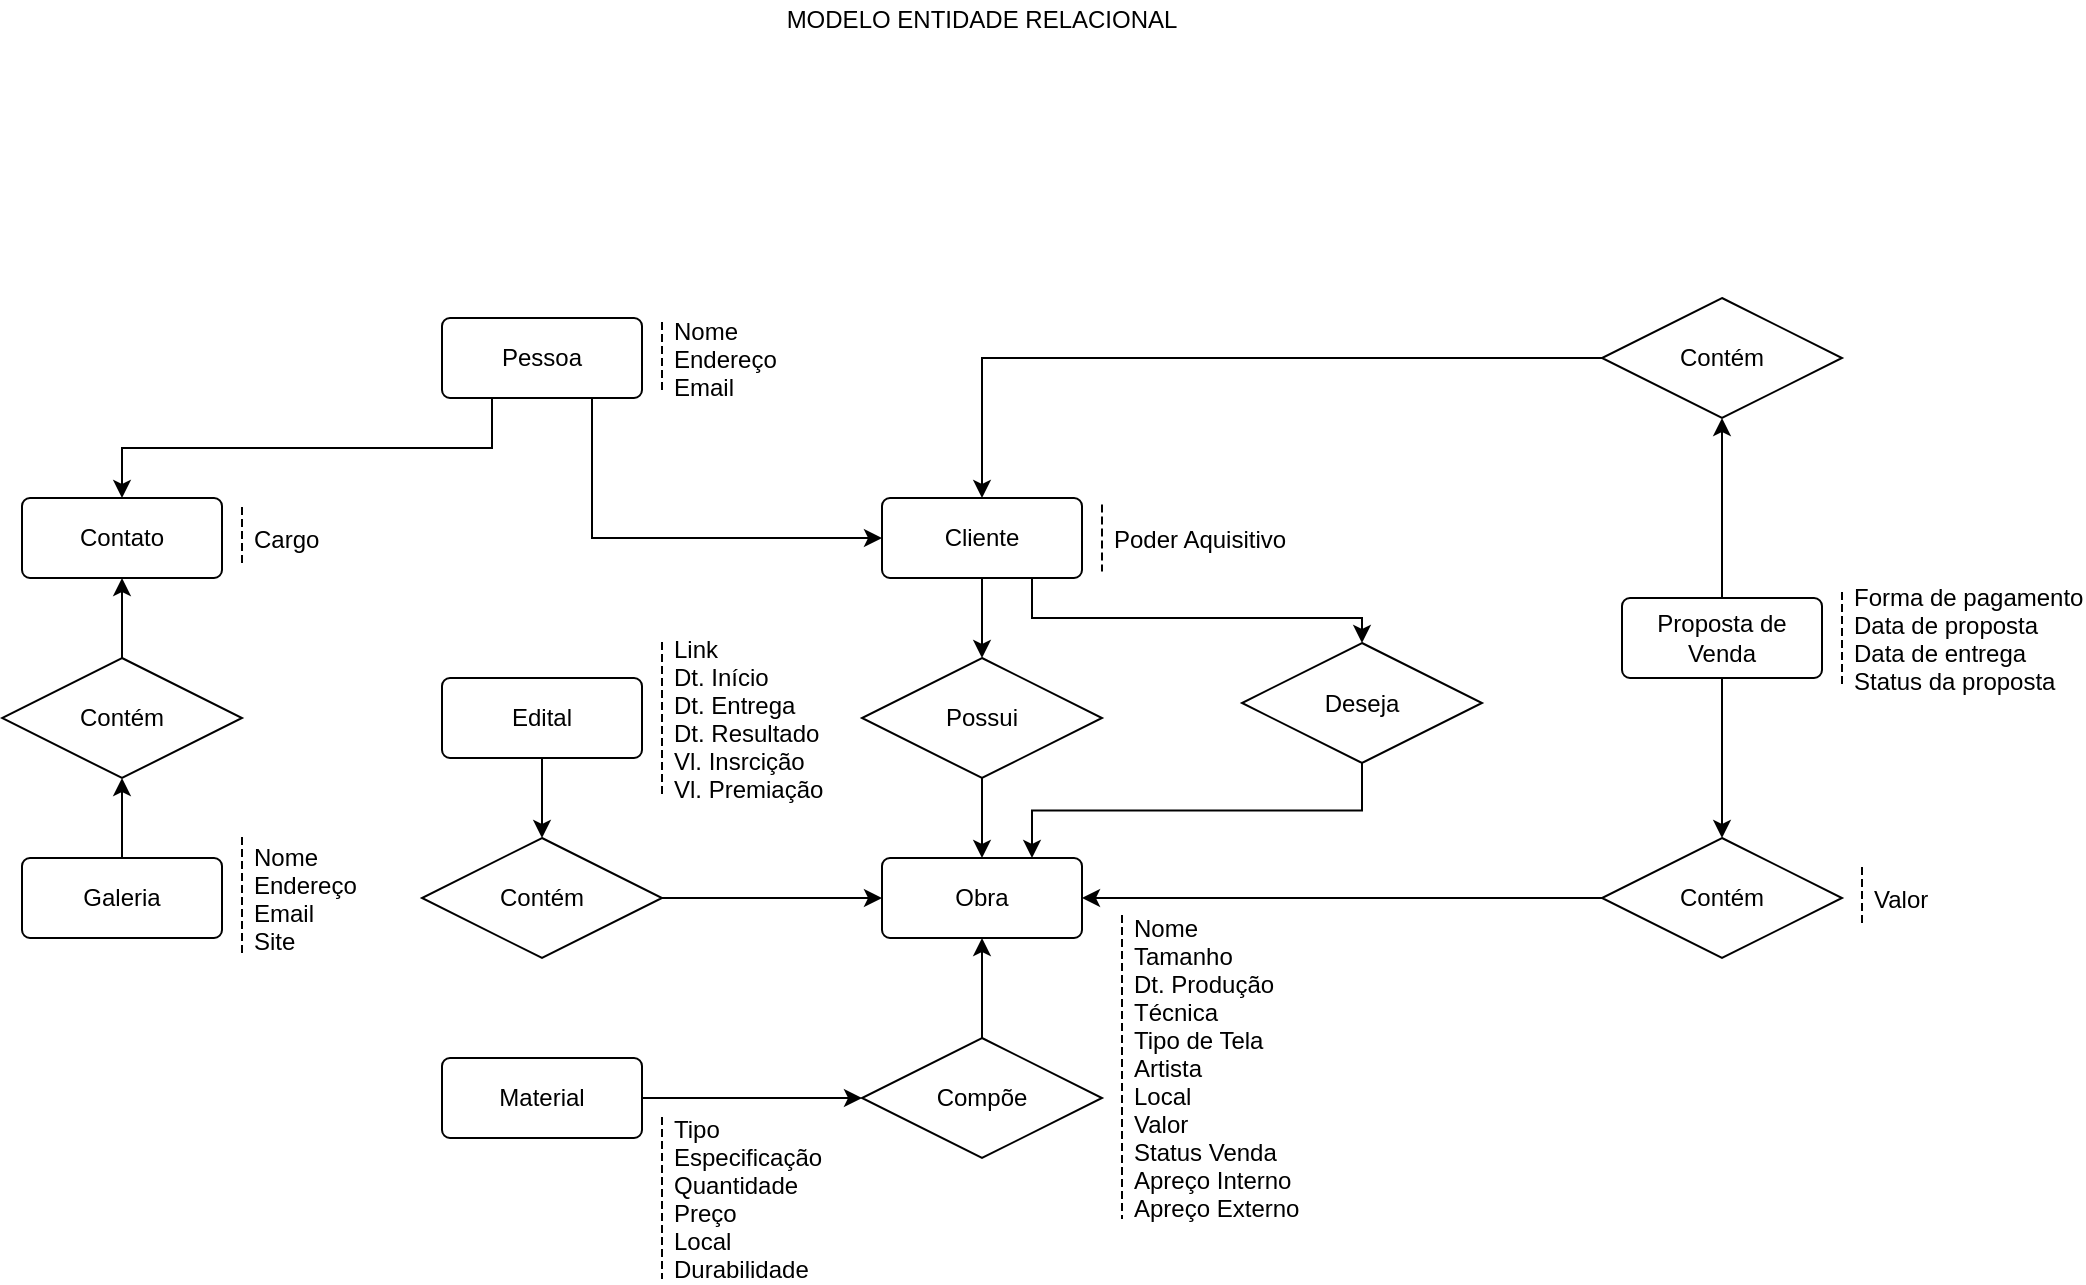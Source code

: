 <mxfile version="13.5.7" type="device"><diagram id="msLZDeO_S7JxPDE9CysN" name="Page-1"><mxGraphModel dx="622" dy="307" grid="1" gridSize="10" guides="1" tooltips="1" connect="1" arrows="1" fold="1" page="1" pageScale="1" pageWidth="1169" pageHeight="827" math="0" shadow="0"><root><mxCell id="0"/><mxCell id="1" parent="0"/><mxCell id="08pHN-b69fSlnKnXFP4F-59" style="edgeStyle=orthogonalEdgeStyle;rounded=0;orthogonalLoop=1;jettySize=auto;html=1;exitX=0.5;exitY=0;exitDx=0;exitDy=0;" edge="1" parent="1" source="08pHN-b69fSlnKnXFP4F-3" target="08pHN-b69fSlnKnXFP4F-58"><mxGeometry relative="1" as="geometry"/></mxCell><mxCell id="08pHN-b69fSlnKnXFP4F-3" value="Galeria" style="rounded=1;arcSize=10;whiteSpace=wrap;html=1;align=center;" vertex="1" parent="1"><mxGeometry x="100" y="449" width="100" height="40" as="geometry"/></mxCell><mxCell id="08pHN-b69fSlnKnXFP4F-43" style="edgeStyle=orthogonalEdgeStyle;rounded=0;orthogonalLoop=1;jettySize=auto;html=1;exitX=0.25;exitY=1;exitDx=0;exitDy=0;entryX=0.5;entryY=0;entryDx=0;entryDy=0;" edge="1" parent="1" source="08pHN-b69fSlnKnXFP4F-6" target="08pHN-b69fSlnKnXFP4F-40"><mxGeometry relative="1" as="geometry"/></mxCell><mxCell id="08pHN-b69fSlnKnXFP4F-44" style="edgeStyle=orthogonalEdgeStyle;rounded=0;orthogonalLoop=1;jettySize=auto;html=1;exitX=0.75;exitY=1;exitDx=0;exitDy=0;entryX=0;entryY=0.5;entryDx=0;entryDy=0;" edge="1" parent="1" source="08pHN-b69fSlnKnXFP4F-6" target="08pHN-b69fSlnKnXFP4F-41"><mxGeometry relative="1" as="geometry"/></mxCell><mxCell id="08pHN-b69fSlnKnXFP4F-6" value="Pessoa" style="rounded=1;arcSize=10;whiteSpace=wrap;html=1;align=center;" vertex="1" parent="1"><mxGeometry x="310" y="179" width="100" height="40" as="geometry"/></mxCell><mxCell id="08pHN-b69fSlnKnXFP4F-12" value="Obra" style="rounded=1;arcSize=10;whiteSpace=wrap;html=1;align=center;" vertex="1" parent="1"><mxGeometry x="530" y="449" width="100" height="40" as="geometry"/></mxCell><mxCell id="08pHN-b69fSlnKnXFP4F-52" style="edgeStyle=orthogonalEdgeStyle;rounded=0;orthogonalLoop=1;jettySize=auto;html=1;exitX=1;exitY=0.5;exitDx=0;exitDy=0;" edge="1" parent="1" source="08pHN-b69fSlnKnXFP4F-17" target="08pHN-b69fSlnKnXFP4F-50"><mxGeometry relative="1" as="geometry"/></mxCell><mxCell id="08pHN-b69fSlnKnXFP4F-17" value="Material" style="rounded=1;arcSize=10;whiteSpace=wrap;html=1;align=center;" vertex="1" parent="1"><mxGeometry x="310" y="549" width="100" height="40" as="geometry"/></mxCell><mxCell id="08pHN-b69fSlnKnXFP4F-40" value="Contato" style="rounded=1;arcSize=10;whiteSpace=wrap;html=1;align=center;" vertex="1" parent="1"><mxGeometry x="100" y="269" width="100" height="40" as="geometry"/></mxCell><mxCell id="08pHN-b69fSlnKnXFP4F-55" style="edgeStyle=orthogonalEdgeStyle;rounded=0;orthogonalLoop=1;jettySize=auto;html=1;exitX=0.5;exitY=1;exitDx=0;exitDy=0;" edge="1" parent="1" source="08pHN-b69fSlnKnXFP4F-41" target="08pHN-b69fSlnKnXFP4F-54"><mxGeometry relative="1" as="geometry"/></mxCell><mxCell id="08pHN-b69fSlnKnXFP4F-90" style="edgeStyle=orthogonalEdgeStyle;rounded=0;orthogonalLoop=1;jettySize=auto;html=1;exitX=0.75;exitY=1;exitDx=0;exitDy=0;entryX=0.5;entryY=0;entryDx=0;entryDy=0;" edge="1" parent="1" source="08pHN-b69fSlnKnXFP4F-41" target="08pHN-b69fSlnKnXFP4F-89"><mxGeometry relative="1" as="geometry"><Array as="points"><mxPoint x="605" y="329"/><mxPoint x="770" y="329"/></Array></mxGeometry></mxCell><mxCell id="08pHN-b69fSlnKnXFP4F-41" value="Cliente" style="rounded=1;arcSize=10;whiteSpace=wrap;html=1;align=center;" vertex="1" parent="1"><mxGeometry x="530" y="269" width="100" height="40" as="geometry"/></mxCell><mxCell id="08pHN-b69fSlnKnXFP4F-53" style="edgeStyle=orthogonalEdgeStyle;rounded=0;orthogonalLoop=1;jettySize=auto;html=1;exitX=0.5;exitY=0;exitDx=0;exitDy=0;" edge="1" parent="1" source="08pHN-b69fSlnKnXFP4F-50" target="08pHN-b69fSlnKnXFP4F-12"><mxGeometry relative="1" as="geometry"/></mxCell><mxCell id="08pHN-b69fSlnKnXFP4F-50" value="Compõe" style="shape=rhombus;perimeter=rhombusPerimeter;whiteSpace=wrap;html=1;align=center;" vertex="1" parent="1"><mxGeometry x="520" y="539" width="120" height="60" as="geometry"/></mxCell><mxCell id="08pHN-b69fSlnKnXFP4F-57" style="edgeStyle=orthogonalEdgeStyle;rounded=0;orthogonalLoop=1;jettySize=auto;html=1;exitX=0.5;exitY=1;exitDx=0;exitDy=0;" edge="1" parent="1" source="08pHN-b69fSlnKnXFP4F-54" target="08pHN-b69fSlnKnXFP4F-12"><mxGeometry relative="1" as="geometry"/></mxCell><mxCell id="08pHN-b69fSlnKnXFP4F-54" value="Possui" style="shape=rhombus;perimeter=rhombusPerimeter;whiteSpace=wrap;html=1;align=center;" vertex="1" parent="1"><mxGeometry x="520" y="349" width="120" height="60" as="geometry"/></mxCell><mxCell id="08pHN-b69fSlnKnXFP4F-60" style="edgeStyle=orthogonalEdgeStyle;rounded=0;orthogonalLoop=1;jettySize=auto;html=1;exitX=0.5;exitY=0;exitDx=0;exitDy=0;" edge="1" parent="1" source="08pHN-b69fSlnKnXFP4F-58" target="08pHN-b69fSlnKnXFP4F-40"><mxGeometry relative="1" as="geometry"/></mxCell><mxCell id="08pHN-b69fSlnKnXFP4F-58" value="Contém" style="shape=rhombus;perimeter=rhombusPerimeter;whiteSpace=wrap;html=1;align=center;" vertex="1" parent="1"><mxGeometry x="90" y="349" width="120" height="60" as="geometry"/></mxCell><mxCell id="08pHN-b69fSlnKnXFP4F-63" style="edgeStyle=orthogonalEdgeStyle;rounded=0;orthogonalLoop=1;jettySize=auto;html=1;exitX=0.5;exitY=1;exitDx=0;exitDy=0;" edge="1" parent="1" source="08pHN-b69fSlnKnXFP4F-61" target="08pHN-b69fSlnKnXFP4F-62"><mxGeometry relative="1" as="geometry"/></mxCell><mxCell id="08pHN-b69fSlnKnXFP4F-61" value="Edital" style="rounded=1;arcSize=10;whiteSpace=wrap;html=1;align=center;" vertex="1" parent="1"><mxGeometry x="310" y="359" width="100" height="40" as="geometry"/></mxCell><mxCell id="08pHN-b69fSlnKnXFP4F-64" style="edgeStyle=orthogonalEdgeStyle;rounded=0;orthogonalLoop=1;jettySize=auto;html=1;exitX=1;exitY=0.5;exitDx=0;exitDy=0;" edge="1" parent="1" source="08pHN-b69fSlnKnXFP4F-62" target="08pHN-b69fSlnKnXFP4F-12"><mxGeometry relative="1" as="geometry"/></mxCell><mxCell id="08pHN-b69fSlnKnXFP4F-62" value="Contém" style="shape=rhombus;perimeter=rhombusPerimeter;whiteSpace=wrap;html=1;align=center;" vertex="1" parent="1"><mxGeometry x="300" y="439" width="120" height="60" as="geometry"/></mxCell><mxCell id="08pHN-b69fSlnKnXFP4F-68" style="edgeStyle=orthogonalEdgeStyle;rounded=0;orthogonalLoop=1;jettySize=auto;html=1;exitX=0.5;exitY=1;exitDx=0;exitDy=0;" edge="1" parent="1" source="08pHN-b69fSlnKnXFP4F-66" target="08pHN-b69fSlnKnXFP4F-67"><mxGeometry relative="1" as="geometry"/></mxCell><mxCell id="08pHN-b69fSlnKnXFP4F-71" style="edgeStyle=orthogonalEdgeStyle;rounded=0;orthogonalLoop=1;jettySize=auto;html=1;exitX=0.5;exitY=0;exitDx=0;exitDy=0;" edge="1" parent="1" source="08pHN-b69fSlnKnXFP4F-66" target="08pHN-b69fSlnKnXFP4F-70"><mxGeometry relative="1" as="geometry"/></mxCell><mxCell id="08pHN-b69fSlnKnXFP4F-66" value="Proposta de Venda" style="rounded=1;arcSize=10;whiteSpace=wrap;html=1;align=center;" vertex="1" parent="1"><mxGeometry x="900" y="319" width="100" height="40" as="geometry"/></mxCell><mxCell id="08pHN-b69fSlnKnXFP4F-69" style="edgeStyle=orthogonalEdgeStyle;rounded=0;orthogonalLoop=1;jettySize=auto;html=1;exitX=0;exitY=0.5;exitDx=0;exitDy=0;" edge="1" parent="1" source="08pHN-b69fSlnKnXFP4F-67" target="08pHN-b69fSlnKnXFP4F-12"><mxGeometry relative="1" as="geometry"/></mxCell><mxCell id="08pHN-b69fSlnKnXFP4F-67" value="Contém" style="shape=rhombus;perimeter=rhombusPerimeter;whiteSpace=wrap;html=1;align=center;" vertex="1" parent="1"><mxGeometry x="890" y="439" width="120" height="60" as="geometry"/></mxCell><mxCell id="08pHN-b69fSlnKnXFP4F-72" style="edgeStyle=orthogonalEdgeStyle;rounded=0;orthogonalLoop=1;jettySize=auto;html=1;exitX=0;exitY=0.5;exitDx=0;exitDy=0;entryX=0.5;entryY=0;entryDx=0;entryDy=0;" edge="1" parent="1" source="08pHN-b69fSlnKnXFP4F-70" target="08pHN-b69fSlnKnXFP4F-41"><mxGeometry relative="1" as="geometry"/></mxCell><mxCell id="08pHN-b69fSlnKnXFP4F-70" value="Contém" style="shape=rhombus;perimeter=rhombusPerimeter;whiteSpace=wrap;html=1;align=center;" vertex="1" parent="1"><mxGeometry x="890" y="169" width="120" height="60" as="geometry"/></mxCell><mxCell id="08pHN-b69fSlnKnXFP4F-78" value="Cargo" style="shape=partialRectangle;fillColor=none;align=left;verticalAlign=middle;strokeColor=none;spacingLeft=34;rotatable=0;points=[[0,0.5],[1,0.5]];portConstraint=eastwest;dropTarget=0;" vertex="1" parent="1"><mxGeometry x="180" y="274" width="90" height="30" as="geometry"/></mxCell><mxCell id="08pHN-b69fSlnKnXFP4F-79" value="" style="shape=partialRectangle;top=0;left=0;bottom=0;fillColor=none;stokeWidth=1;dashed=1;align=left;verticalAlign=middle;spacingLeft=4;spacingRight=4;overflow=hidden;rotatable=0;points=[];portConstraint=eastwest;part=1;" vertex="1" connectable="0" parent="08pHN-b69fSlnKnXFP4F-78"><mxGeometry width="30" height="30" as="geometry"/></mxCell><mxCell id="08pHN-b69fSlnKnXFP4F-81" value="Nome&#10;Endereço&#10;Email&#10;Site" style="shape=partialRectangle;fillColor=none;align=left;verticalAlign=middle;strokeColor=none;spacingLeft=34;rotatable=0;points=[[0,0.5],[1,0.5]];portConstraint=eastwest;dropTarget=0;" vertex="1" parent="1"><mxGeometry x="180" y="439" width="90" height="60" as="geometry"/></mxCell><mxCell id="08pHN-b69fSlnKnXFP4F-82" value="" style="shape=partialRectangle;top=0;left=0;bottom=0;fillColor=none;stokeWidth=1;dashed=1;align=left;verticalAlign=middle;spacingLeft=4;spacingRight=4;overflow=hidden;rotatable=0;points=[];portConstraint=eastwest;part=1;" vertex="1" connectable="0" parent="08pHN-b69fSlnKnXFP4F-81"><mxGeometry width="30" height="60" as="geometry"/></mxCell><mxCell id="08pHN-b69fSlnKnXFP4F-83" value="Link&#10;Dt. Início&#10;Dt. Entrega&#10;Dt. Resultado&#10;Vl. Insrcição&#10;Vl. Premiação" style="shape=partialRectangle;fillColor=none;align=left;verticalAlign=middle;strokeColor=none;spacingLeft=34;rotatable=0;points=[[0,0.5],[1,0.5]];portConstraint=eastwest;dropTarget=0;" vertex="1" parent="1"><mxGeometry x="390" y="341.5" width="90" height="75" as="geometry"/></mxCell><mxCell id="08pHN-b69fSlnKnXFP4F-84" value="" style="shape=partialRectangle;top=0;left=0;bottom=0;fillColor=none;stokeWidth=1;dashed=1;align=left;verticalAlign=middle;spacingLeft=4;spacingRight=4;overflow=hidden;rotatable=0;points=[];portConstraint=eastwest;part=1;" vertex="1" connectable="0" parent="08pHN-b69fSlnKnXFP4F-83"><mxGeometry width="30" height="75" as="geometry"/></mxCell><mxCell id="08pHN-b69fSlnKnXFP4F-85" value="&#10;Poder Aquisitivo&#10;" style="shape=partialRectangle;fillColor=none;align=left;verticalAlign=middle;strokeColor=none;spacingLeft=34;rotatable=0;points=[[0,0.5],[1,0.5]];portConstraint=eastwest;dropTarget=0;" vertex="1" parent="1"><mxGeometry x="610" y="272.75" width="90" height="32.5" as="geometry"/></mxCell><mxCell id="08pHN-b69fSlnKnXFP4F-86" value="" style="shape=partialRectangle;top=0;left=0;bottom=0;fillColor=none;stokeWidth=1;dashed=1;align=left;verticalAlign=middle;spacingLeft=4;spacingRight=4;overflow=hidden;rotatable=0;points=[];portConstraint=eastwest;part=1;" vertex="1" connectable="0" parent="08pHN-b69fSlnKnXFP4F-85"><mxGeometry width="30" height="32.5" as="geometry"/></mxCell><mxCell id="08pHN-b69fSlnKnXFP4F-87" value="Nome&#10;Tamanho&#10;Dt. Produção&#10;Técnica&#10;Tipo de Tela&#10;Artista&#10;Local&#10;Valor&#10;Status Venda&#10;Apreço Interno&#10;Apreço Externo" style="shape=partialRectangle;fillColor=none;align=left;verticalAlign=middle;strokeColor=none;spacingLeft=34;rotatable=0;points=[[0,0.5],[1,0.5]];portConstraint=eastwest;dropTarget=0;" vertex="1" parent="1"><mxGeometry x="620" y="478" width="90" height="151" as="geometry"/></mxCell><mxCell id="08pHN-b69fSlnKnXFP4F-88" value="" style="shape=partialRectangle;top=0;left=0;bottom=0;fillColor=none;stokeWidth=1;dashed=1;align=left;verticalAlign=middle;spacingLeft=4;spacingRight=4;overflow=hidden;rotatable=0;points=[];portConstraint=eastwest;part=1;" vertex="1" connectable="0" parent="08pHN-b69fSlnKnXFP4F-87"><mxGeometry width="30" height="151" as="geometry"/></mxCell><mxCell id="08pHN-b69fSlnKnXFP4F-91" style="edgeStyle=orthogonalEdgeStyle;rounded=0;orthogonalLoop=1;jettySize=auto;html=1;exitX=0.5;exitY=1;exitDx=0;exitDy=0;entryX=0.75;entryY=0;entryDx=0;entryDy=0;" edge="1" parent="1" source="08pHN-b69fSlnKnXFP4F-89" target="08pHN-b69fSlnKnXFP4F-12"><mxGeometry relative="1" as="geometry"/></mxCell><mxCell id="08pHN-b69fSlnKnXFP4F-89" value="Deseja" style="shape=rhombus;perimeter=rhombusPerimeter;whiteSpace=wrap;html=1;align=center;" vertex="1" parent="1"><mxGeometry x="710" y="341.5" width="120" height="60" as="geometry"/></mxCell><mxCell id="08pHN-b69fSlnKnXFP4F-92" value="Nome&#10;Endereço&#10;Email" style="shape=partialRectangle;fillColor=none;align=left;verticalAlign=middle;strokeColor=none;spacingLeft=34;rotatable=0;points=[[0,0.5],[1,0.5]];portConstraint=eastwest;dropTarget=0;" vertex="1" parent="1"><mxGeometry x="390" y="181.5" width="90" height="35" as="geometry"/></mxCell><mxCell id="08pHN-b69fSlnKnXFP4F-93" value="" style="shape=partialRectangle;top=0;left=0;bottom=0;fillColor=none;stokeWidth=1;dashed=1;align=left;verticalAlign=middle;spacingLeft=4;spacingRight=4;overflow=hidden;rotatable=0;points=[];portConstraint=eastwest;part=1;" vertex="1" connectable="0" parent="08pHN-b69fSlnKnXFP4F-92"><mxGeometry width="30" height="35" as="geometry"/></mxCell><mxCell id="08pHN-b69fSlnKnXFP4F-96" value="Valor" style="shape=partialRectangle;fillColor=none;align=left;verticalAlign=middle;strokeColor=none;spacingLeft=34;rotatable=0;points=[[0,0.5],[1,0.5]];portConstraint=eastwest;dropTarget=0;" vertex="1" parent="1"><mxGeometry x="990" y="454" width="90" height="30" as="geometry"/></mxCell><mxCell id="08pHN-b69fSlnKnXFP4F-97" value="" style="shape=partialRectangle;top=0;left=0;bottom=0;fillColor=none;stokeWidth=1;dashed=1;align=left;verticalAlign=middle;spacingLeft=4;spacingRight=4;overflow=hidden;rotatable=0;points=[];portConstraint=eastwest;part=1;" vertex="1" connectable="0" parent="08pHN-b69fSlnKnXFP4F-96"><mxGeometry width="30" height="30" as="geometry"/></mxCell><mxCell id="08pHN-b69fSlnKnXFP4F-98" value="Tipo&#10;Especificação&#10;Quantidade&#10;Preço&#10;Local&#10;Durabilidade" style="shape=partialRectangle;fillColor=none;align=left;verticalAlign=middle;strokeColor=none;spacingLeft=34;rotatable=0;points=[[0,0.5],[1,0.5]];portConstraint=eastwest;dropTarget=0;" vertex="1" parent="1"><mxGeometry x="390" y="579" width="90" height="80" as="geometry"/></mxCell><mxCell id="08pHN-b69fSlnKnXFP4F-99" value="" style="shape=partialRectangle;top=0;left=0;bottom=0;fillColor=none;stokeWidth=1;dashed=1;align=left;verticalAlign=middle;spacingLeft=4;spacingRight=4;overflow=hidden;rotatable=0;points=[];portConstraint=eastwest;part=1;" vertex="1" connectable="0" parent="08pHN-b69fSlnKnXFP4F-98"><mxGeometry width="30" height="80" as="geometry"/></mxCell><mxCell id="08pHN-b69fSlnKnXFP4F-100" value="Forma de pagamento&#10;Data de proposta&#10;Data de entrega&#10;Status da proposta" style="shape=partialRectangle;fillColor=none;align=left;verticalAlign=middle;strokeColor=none;spacingLeft=34;rotatable=0;points=[[0,0.5],[1,0.5]];portConstraint=eastwest;dropTarget=0;" vertex="1" parent="1"><mxGeometry x="980" y="316.5" width="90" height="45" as="geometry"/></mxCell><mxCell id="08pHN-b69fSlnKnXFP4F-101" value="" style="shape=partialRectangle;top=0;left=0;bottom=0;fillColor=none;stokeWidth=1;dashed=1;align=left;verticalAlign=middle;spacingLeft=4;spacingRight=4;overflow=hidden;rotatable=0;points=[];portConstraint=eastwest;part=1;" vertex="1" connectable="0" parent="08pHN-b69fSlnKnXFP4F-100"><mxGeometry width="30" height="45" as="geometry"/></mxCell><mxCell id="08pHN-b69fSlnKnXFP4F-102" value="MODELO ENTIDADE RELACIONAL" style="text;html=1;strokeColor=none;fillColor=none;align=center;verticalAlign=middle;whiteSpace=wrap;rounded=0;" vertex="1" parent="1"><mxGeometry x="475" y="20" width="210" height="20" as="geometry"/></mxCell></root></mxGraphModel></diagram></mxfile>